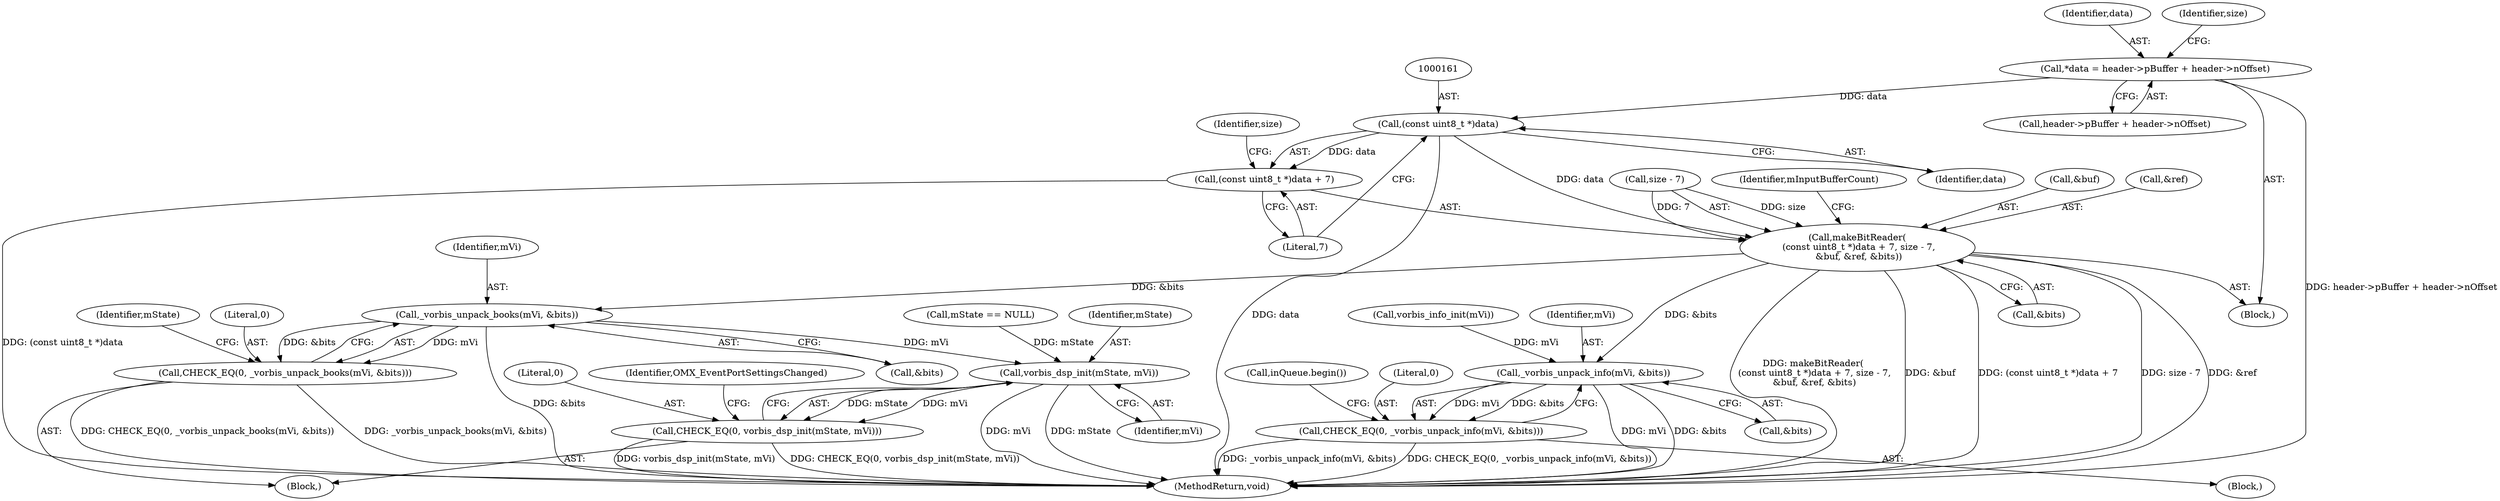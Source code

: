 digraph "0_Android_4e32001e4196f39ddd0b86686ae0231c8f5ed944_0@pointer" {
"1000160" [label="(Call,(const uint8_t *)data)"];
"1000140" [label="(Call,*data = header->pBuffer + header->nOffset)"];
"1000158" [label="(Call,makeBitReader(\n (const uint8_t *)data + 7, size - 7,\n &buf, &ref, &bits))"];
"1000187" [label="(Call,_vorbis_unpack_info(mVi, &bits))"];
"1000185" [label="(Call,CHECK_EQ(0, _vorbis_unpack_info(mVi, &bits)))"];
"1000195" [label="(Call,_vorbis_unpack_books(mVi, &bits))"];
"1000193" [label="(Call,CHECK_EQ(0, _vorbis_unpack_books(mVi, &bits)))"];
"1000206" [label="(Call,vorbis_dsp_init(mState, mVi))"];
"1000204" [label="(Call,CHECK_EQ(0, vorbis_dsp_init(mState, mVi)))"];
"1000159" [label="(Call,(const uint8_t *)data + 7)"];
"1000204" [label="(Call,CHECK_EQ(0, vorbis_dsp_init(mState, mVi)))"];
"1000177" [label="(Block,)"];
"1000194" [label="(Literal,0)"];
"1000192" [label="(Block,)"];
"1000141" [label="(Identifier,data)"];
"1000218" [label="(Call,inQueue.begin())"];
"1000200" [label="(Call,mState == NULL)"];
"1000186" [label="(Literal,0)"];
"1000210" [label="(Identifier,OMX_EventPortSettingsChanged)"];
"1000195" [label="(Call,_vorbis_unpack_books(mVi, &bits))"];
"1000164" [label="(Call,size - 7)"];
"1000159" [label="(Call,(const uint8_t *)data + 7)"];
"1000140" [label="(Call,*data = header->pBuffer + header->nOffset)"];
"1000142" [label="(Call,header->pBuffer + header->nOffset)"];
"1000162" [label="(Identifier,data)"];
"1000187" [label="(Call,_vorbis_unpack_info(mVi, &bits))"];
"1000171" [label="(Call,&bits)"];
"1000127" [label="(Block,)"];
"1000183" [label="(Call,vorbis_info_init(mVi))"];
"1000197" [label="(Call,&bits)"];
"1000588" [label="(MethodReturn,void)"];
"1000205" [label="(Literal,0)"];
"1000207" [label="(Identifier,mState)"];
"1000201" [label="(Identifier,mState)"];
"1000189" [label="(Call,&bits)"];
"1000175" [label="(Identifier,mInputBufferCount)"];
"1000158" [label="(Call,makeBitReader(\n (const uint8_t *)data + 7, size - 7,\n &buf, &ref, &bits))"];
"1000196" [label="(Identifier,mVi)"];
"1000206" [label="(Call,vorbis_dsp_init(mState, mVi))"];
"1000163" [label="(Literal,7)"];
"1000188" [label="(Identifier,mVi)"];
"1000208" [label="(Identifier,mVi)"];
"1000160" [label="(Call,(const uint8_t *)data)"];
"1000193" [label="(Call,CHECK_EQ(0, _vorbis_unpack_books(mVi, &bits)))"];
"1000167" [label="(Call,&buf)"];
"1000185" [label="(Call,CHECK_EQ(0, _vorbis_unpack_info(mVi, &bits)))"];
"1000151" [label="(Identifier,size)"];
"1000169" [label="(Call,&ref)"];
"1000165" [label="(Identifier,size)"];
"1000160" -> "1000159"  [label="AST: "];
"1000160" -> "1000162"  [label="CFG: "];
"1000161" -> "1000160"  [label="AST: "];
"1000162" -> "1000160"  [label="AST: "];
"1000163" -> "1000160"  [label="CFG: "];
"1000160" -> "1000588"  [label="DDG: data"];
"1000160" -> "1000158"  [label="DDG: data"];
"1000160" -> "1000159"  [label="DDG: data"];
"1000140" -> "1000160"  [label="DDG: data"];
"1000140" -> "1000127"  [label="AST: "];
"1000140" -> "1000142"  [label="CFG: "];
"1000141" -> "1000140"  [label="AST: "];
"1000142" -> "1000140"  [label="AST: "];
"1000151" -> "1000140"  [label="CFG: "];
"1000140" -> "1000588"  [label="DDG: header->pBuffer + header->nOffset"];
"1000158" -> "1000127"  [label="AST: "];
"1000158" -> "1000171"  [label="CFG: "];
"1000159" -> "1000158"  [label="AST: "];
"1000164" -> "1000158"  [label="AST: "];
"1000167" -> "1000158"  [label="AST: "];
"1000169" -> "1000158"  [label="AST: "];
"1000171" -> "1000158"  [label="AST: "];
"1000175" -> "1000158"  [label="CFG: "];
"1000158" -> "1000588"  [label="DDG: (const uint8_t *)data + 7"];
"1000158" -> "1000588"  [label="DDG: size - 7"];
"1000158" -> "1000588"  [label="DDG: &ref"];
"1000158" -> "1000588"  [label="DDG: makeBitReader(\n (const uint8_t *)data + 7, size - 7,\n &buf, &ref, &bits)"];
"1000158" -> "1000588"  [label="DDG: &buf"];
"1000164" -> "1000158"  [label="DDG: size"];
"1000164" -> "1000158"  [label="DDG: 7"];
"1000158" -> "1000187"  [label="DDG: &bits"];
"1000158" -> "1000195"  [label="DDG: &bits"];
"1000187" -> "1000185"  [label="AST: "];
"1000187" -> "1000189"  [label="CFG: "];
"1000188" -> "1000187"  [label="AST: "];
"1000189" -> "1000187"  [label="AST: "];
"1000185" -> "1000187"  [label="CFG: "];
"1000187" -> "1000588"  [label="DDG: mVi"];
"1000187" -> "1000588"  [label="DDG: &bits"];
"1000187" -> "1000185"  [label="DDG: mVi"];
"1000187" -> "1000185"  [label="DDG: &bits"];
"1000183" -> "1000187"  [label="DDG: mVi"];
"1000185" -> "1000177"  [label="AST: "];
"1000186" -> "1000185"  [label="AST: "];
"1000218" -> "1000185"  [label="CFG: "];
"1000185" -> "1000588"  [label="DDG: _vorbis_unpack_info(mVi, &bits)"];
"1000185" -> "1000588"  [label="DDG: CHECK_EQ(0, _vorbis_unpack_info(mVi, &bits))"];
"1000195" -> "1000193"  [label="AST: "];
"1000195" -> "1000197"  [label="CFG: "];
"1000196" -> "1000195"  [label="AST: "];
"1000197" -> "1000195"  [label="AST: "];
"1000193" -> "1000195"  [label="CFG: "];
"1000195" -> "1000588"  [label="DDG: &bits"];
"1000195" -> "1000193"  [label="DDG: mVi"];
"1000195" -> "1000193"  [label="DDG: &bits"];
"1000195" -> "1000206"  [label="DDG: mVi"];
"1000193" -> "1000192"  [label="AST: "];
"1000194" -> "1000193"  [label="AST: "];
"1000201" -> "1000193"  [label="CFG: "];
"1000193" -> "1000588"  [label="DDG: _vorbis_unpack_books(mVi, &bits)"];
"1000193" -> "1000588"  [label="DDG: CHECK_EQ(0, _vorbis_unpack_books(mVi, &bits))"];
"1000206" -> "1000204"  [label="AST: "];
"1000206" -> "1000208"  [label="CFG: "];
"1000207" -> "1000206"  [label="AST: "];
"1000208" -> "1000206"  [label="AST: "];
"1000204" -> "1000206"  [label="CFG: "];
"1000206" -> "1000588"  [label="DDG: mVi"];
"1000206" -> "1000588"  [label="DDG: mState"];
"1000206" -> "1000204"  [label="DDG: mState"];
"1000206" -> "1000204"  [label="DDG: mVi"];
"1000200" -> "1000206"  [label="DDG: mState"];
"1000204" -> "1000192"  [label="AST: "];
"1000205" -> "1000204"  [label="AST: "];
"1000210" -> "1000204"  [label="CFG: "];
"1000204" -> "1000588"  [label="DDG: vorbis_dsp_init(mState, mVi)"];
"1000204" -> "1000588"  [label="DDG: CHECK_EQ(0, vorbis_dsp_init(mState, mVi))"];
"1000159" -> "1000163"  [label="CFG: "];
"1000163" -> "1000159"  [label="AST: "];
"1000165" -> "1000159"  [label="CFG: "];
"1000159" -> "1000588"  [label="DDG: (const uint8_t *)data"];
}
